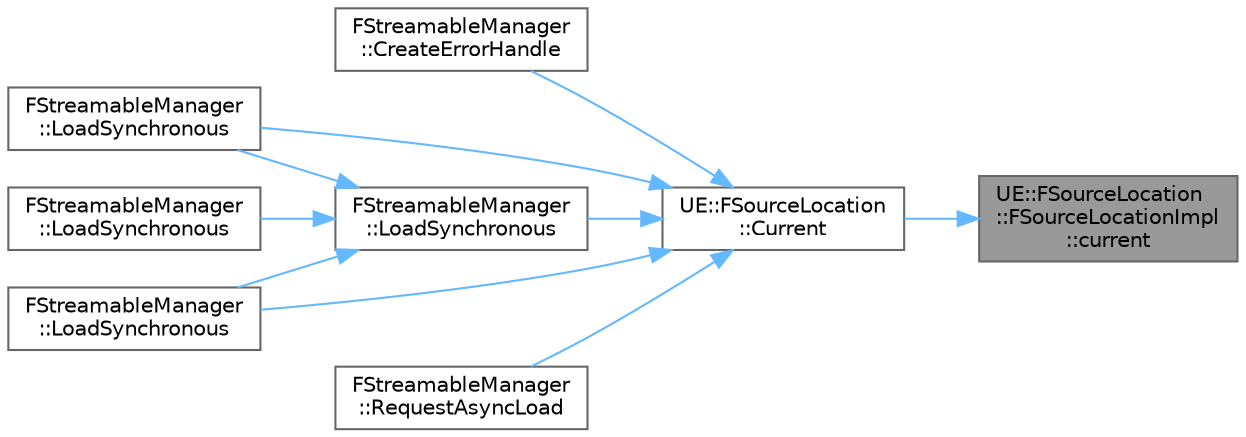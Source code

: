 digraph "UE::FSourceLocation::FSourceLocationImpl::current"
{
 // INTERACTIVE_SVG=YES
 // LATEX_PDF_SIZE
  bgcolor="transparent";
  edge [fontname=Helvetica,fontsize=10,labelfontname=Helvetica,labelfontsize=10];
  node [fontname=Helvetica,fontsize=10,shape=box,height=0.2,width=0.4];
  rankdir="RL";
  Node1 [id="Node000001",label="UE::FSourceLocation\l::FSourceLocationImpl\l::current",height=0.2,width=0.4,color="gray40", fillcolor="grey60", style="filled", fontcolor="black",tooltip=" "];
  Node1 -> Node2 [id="edge1_Node000001_Node000002",dir="back",color="steelblue1",style="solid",tooltip=" "];
  Node2 [id="Node000002",label="UE::FSourceLocation\l::Current",height=0.2,width=0.4,color="grey40", fillcolor="white", style="filled",URL="$d2/d48/classUE_1_1FSourceLocation.html#a49150b254865f0b73066473a2c752b51",tooltip="Saves current source file location into a RAII container that can be used to log/save the information..."];
  Node2 -> Node3 [id="edge2_Node000002_Node000003",dir="back",color="steelblue1",style="solid",tooltip=" "];
  Node3 [id="Node000003",label="FStreamableManager\l::CreateErrorHandle",height=0.2,width=0.4,color="grey40", fillcolor="white", style="filled",URL="$d8/df5/structFStreamableManager.html#a78520bda13fb04565fad6ee4dbbba056",tooltip="Creates a canceled handle with an error set."];
  Node2 -> Node4 [id="edge3_Node000002_Node000004",dir="back",color="steelblue1",style="solid",tooltip=" "];
  Node4 [id="Node000004",label="FStreamableManager\l::LoadSynchronous",height=0.2,width=0.4,color="grey40", fillcolor="white", style="filled",URL="$d8/df5/structFStreamableManager.html#a9044bdc18a74dfe4fdbc3e7a46cabec6",tooltip="Synchronously load the referred asset and return the loaded object, or nullptr if it can't be found."];
  Node4 -> Node5 [id="edge4_Node000004_Node000005",dir="back",color="steelblue1",style="solid",tooltip=" "];
  Node5 [id="Node000005",label="FStreamableManager\l::LoadSynchronous",height=0.2,width=0.4,color="grey40", fillcolor="white", style="filled",URL="$d8/df5/structFStreamableManager.html#ad88678e4426dcdbc8ce13a174d6b9944",tooltip="Typed wrappers."];
  Node4 -> Node6 [id="edge5_Node000004_Node000006",dir="back",color="steelblue1",style="solid",tooltip=" "];
  Node6 [id="Node000006",label="FStreamableManager\l::LoadSynchronous",height=0.2,width=0.4,color="grey40", fillcolor="white", style="filled",URL="$d8/df5/structFStreamableManager.html#a573a0276ebd8245725c4243eb36d4986",tooltip=" "];
  Node4 -> Node7 [id="edge6_Node000004_Node000007",dir="back",color="steelblue1",style="solid",tooltip=" "];
  Node7 [id="Node000007",label="FStreamableManager\l::LoadSynchronous",height=0.2,width=0.4,color="grey40", fillcolor="white", style="filled",URL="$d8/df5/structFStreamableManager.html#ae728b12afb10f2bcc7f45473035e2b16",tooltip=" "];
  Node2 -> Node6 [id="edge7_Node000002_Node000006",dir="back",color="steelblue1",style="solid",tooltip=" "];
  Node2 -> Node7 [id="edge8_Node000002_Node000007",dir="back",color="steelblue1",style="solid",tooltip=" "];
  Node2 -> Node8 [id="edge9_Node000002_Node000008",dir="back",color="steelblue1",style="solid",tooltip=" "];
  Node8 [id="Node000008",label="FStreamableManager\l::RequestAsyncLoad",height=0.2,width=0.4,color="grey40", fillcolor="white", style="filled",URL="$d8/df5/structFStreamableManager.html#a2bf4d36bd6c293d4f1c79a2229ae41f7",tooltip="This is the primary streamable operation."];
}
